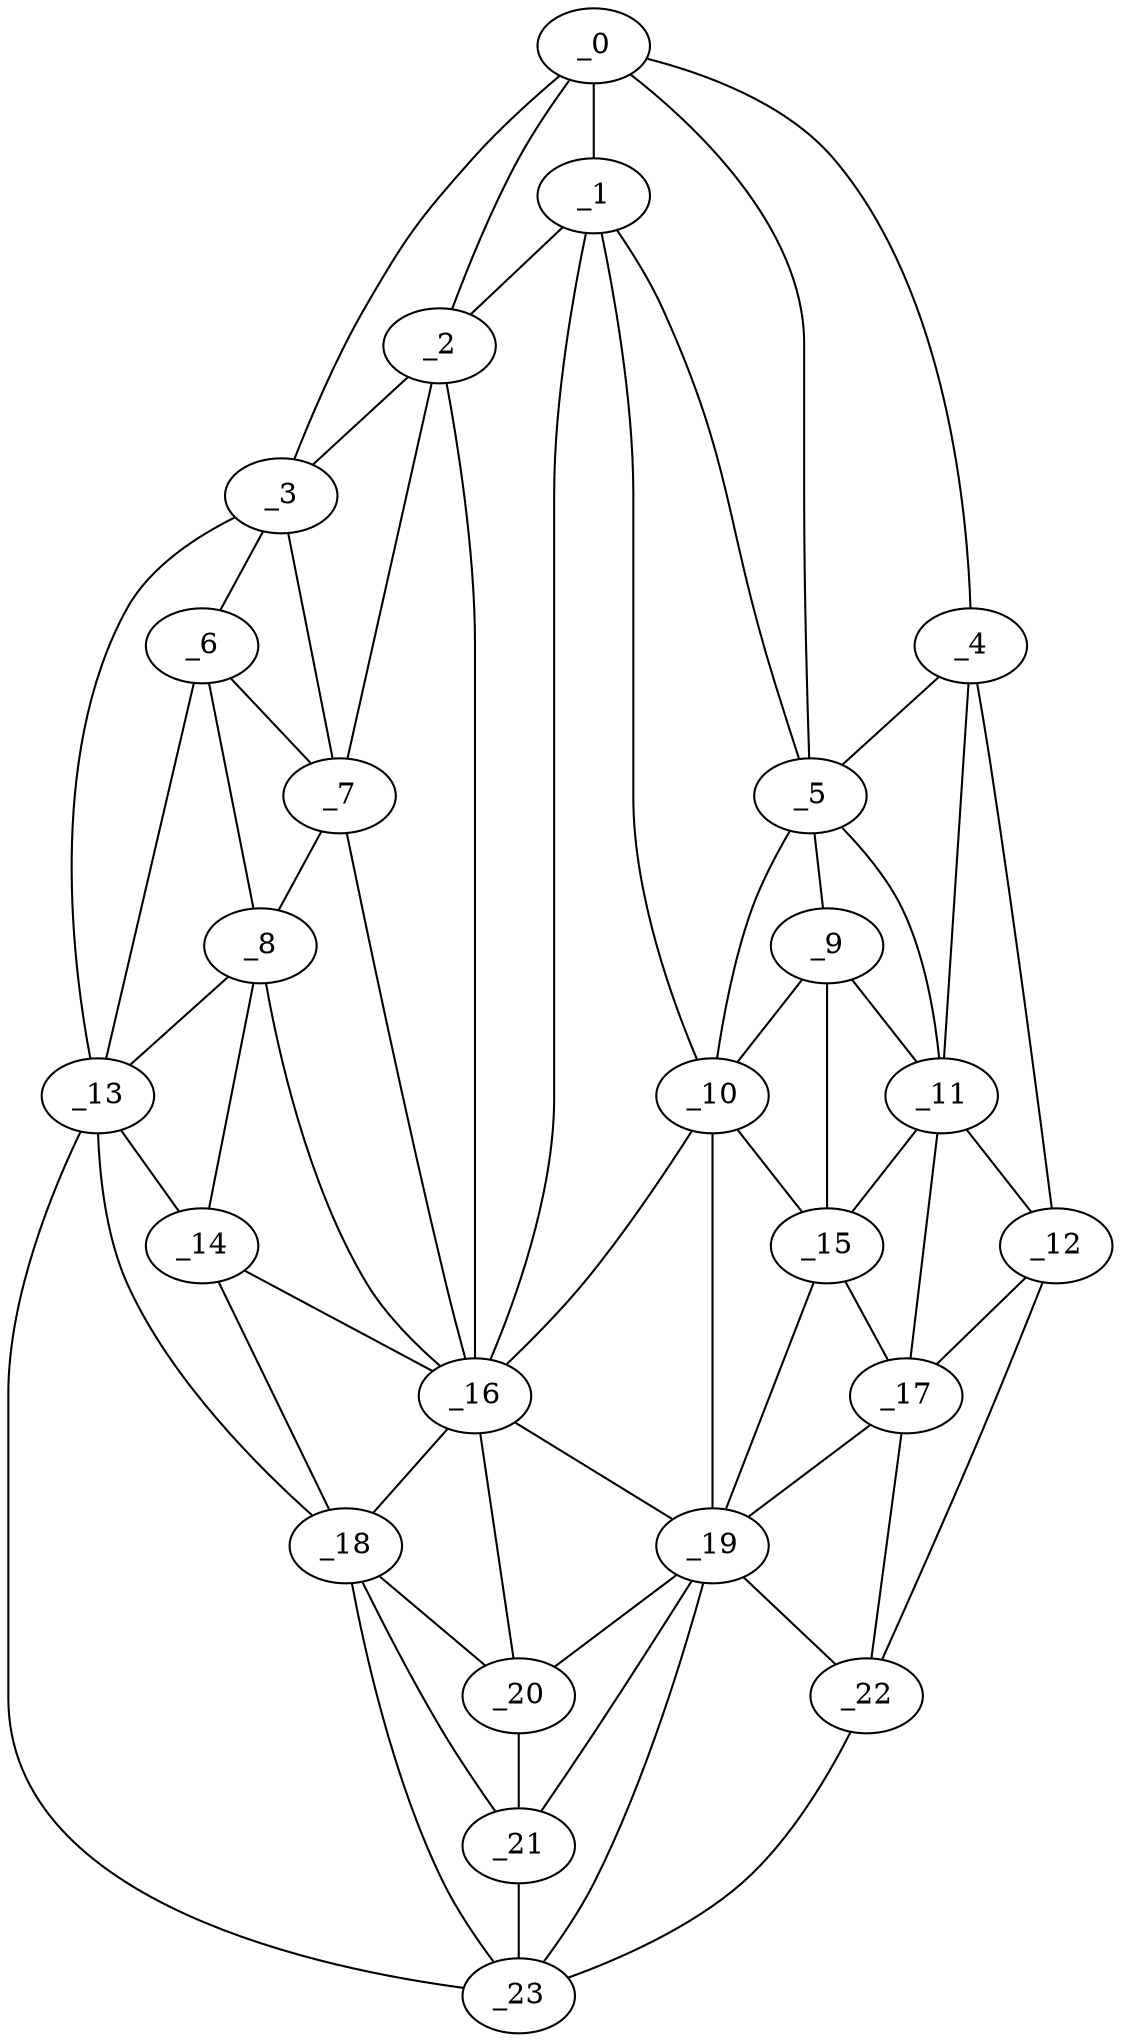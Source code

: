 graph "obj75__75.gxl" {
	_0	 [x=42,
		y=68];
	_1	 [x=52,
		y=47];
	_0 -- _1	 [valence=2];
	_2	 [x=55,
		y=38];
	_0 -- _2	 [valence=2];
	_3	 [x=56,
		y=35];
	_0 -- _3	 [valence=1];
	_4	 [x=56,
		y=83];
	_0 -- _4	 [valence=1];
	_5	 [x=59,
		y=77];
	_0 -- _5	 [valence=1];
	_1 -- _2	 [valence=1];
	_1 -- _5	 [valence=2];
	_10	 [x=74,
		y=72];
	_1 -- _10	 [valence=2];
	_16	 [x=87,
		y=31];
	_1 -- _16	 [valence=2];
	_2 -- _3	 [valence=1];
	_7	 [x=69,
		y=26];
	_2 -- _7	 [valence=1];
	_2 -- _16	 [valence=2];
	_6	 [x=64,
		y=27];
	_3 -- _6	 [valence=1];
	_3 -- _7	 [valence=2];
	_13	 [x=79,
		y=9];
	_3 -- _13	 [valence=1];
	_4 -- _5	 [valence=1];
	_11	 [x=74,
		y=84];
	_4 -- _11	 [valence=2];
	_12	 [x=77,
		y=95];
	_4 -- _12	 [valence=1];
	_9	 [x=72,
		y=78];
	_5 -- _9	 [valence=1];
	_5 -- _10	 [valence=1];
	_5 -- _11	 [valence=2];
	_6 -- _7	 [valence=2];
	_8	 [x=71,
		y=21];
	_6 -- _8	 [valence=2];
	_6 -- _13	 [valence=1];
	_7 -- _8	 [valence=2];
	_7 -- _16	 [valence=2];
	_8 -- _13	 [valence=2];
	_14	 [x=82,
		y=14];
	_8 -- _14	 [valence=2];
	_8 -- _16	 [valence=1];
	_9 -- _10	 [valence=2];
	_9 -- _11	 [valence=2];
	_15	 [x=86,
		y=78];
	_9 -- _15	 [valence=1];
	_10 -- _15	 [valence=2];
	_10 -- _16	 [valence=2];
	_19	 [x=94,
		y=61];
	_10 -- _19	 [valence=1];
	_11 -- _12	 [valence=2];
	_11 -- _15	 [valence=2];
	_17	 [x=91,
		y=86];
	_11 -- _17	 [valence=2];
	_12 -- _17	 [valence=1];
	_22	 [x=112,
		y=90];
	_12 -- _22	 [valence=1];
	_13 -- _14	 [valence=1];
	_18	 [x=93,
		y=25];
	_13 -- _18	 [valence=2];
	_23	 [x=121,
		y=56];
	_13 -- _23	 [valence=1];
	_14 -- _16	 [valence=1];
	_14 -- _18	 [valence=2];
	_15 -- _17	 [valence=2];
	_15 -- _19	 [valence=2];
	_16 -- _18	 [valence=2];
	_16 -- _19	 [valence=2];
	_20	 [x=96,
		y=41];
	_16 -- _20	 [valence=1];
	_17 -- _19	 [valence=2];
	_17 -- _22	 [valence=2];
	_18 -- _20	 [valence=2];
	_21	 [x=103,
		y=46];
	_18 -- _21	 [valence=2];
	_18 -- _23	 [valence=2];
	_19 -- _20	 [valence=1];
	_19 -- _21	 [valence=2];
	_19 -- _22	 [valence=2];
	_19 -- _23	 [valence=2];
	_20 -- _21	 [valence=2];
	_21 -- _23	 [valence=2];
	_22 -- _23	 [valence=1];
}
